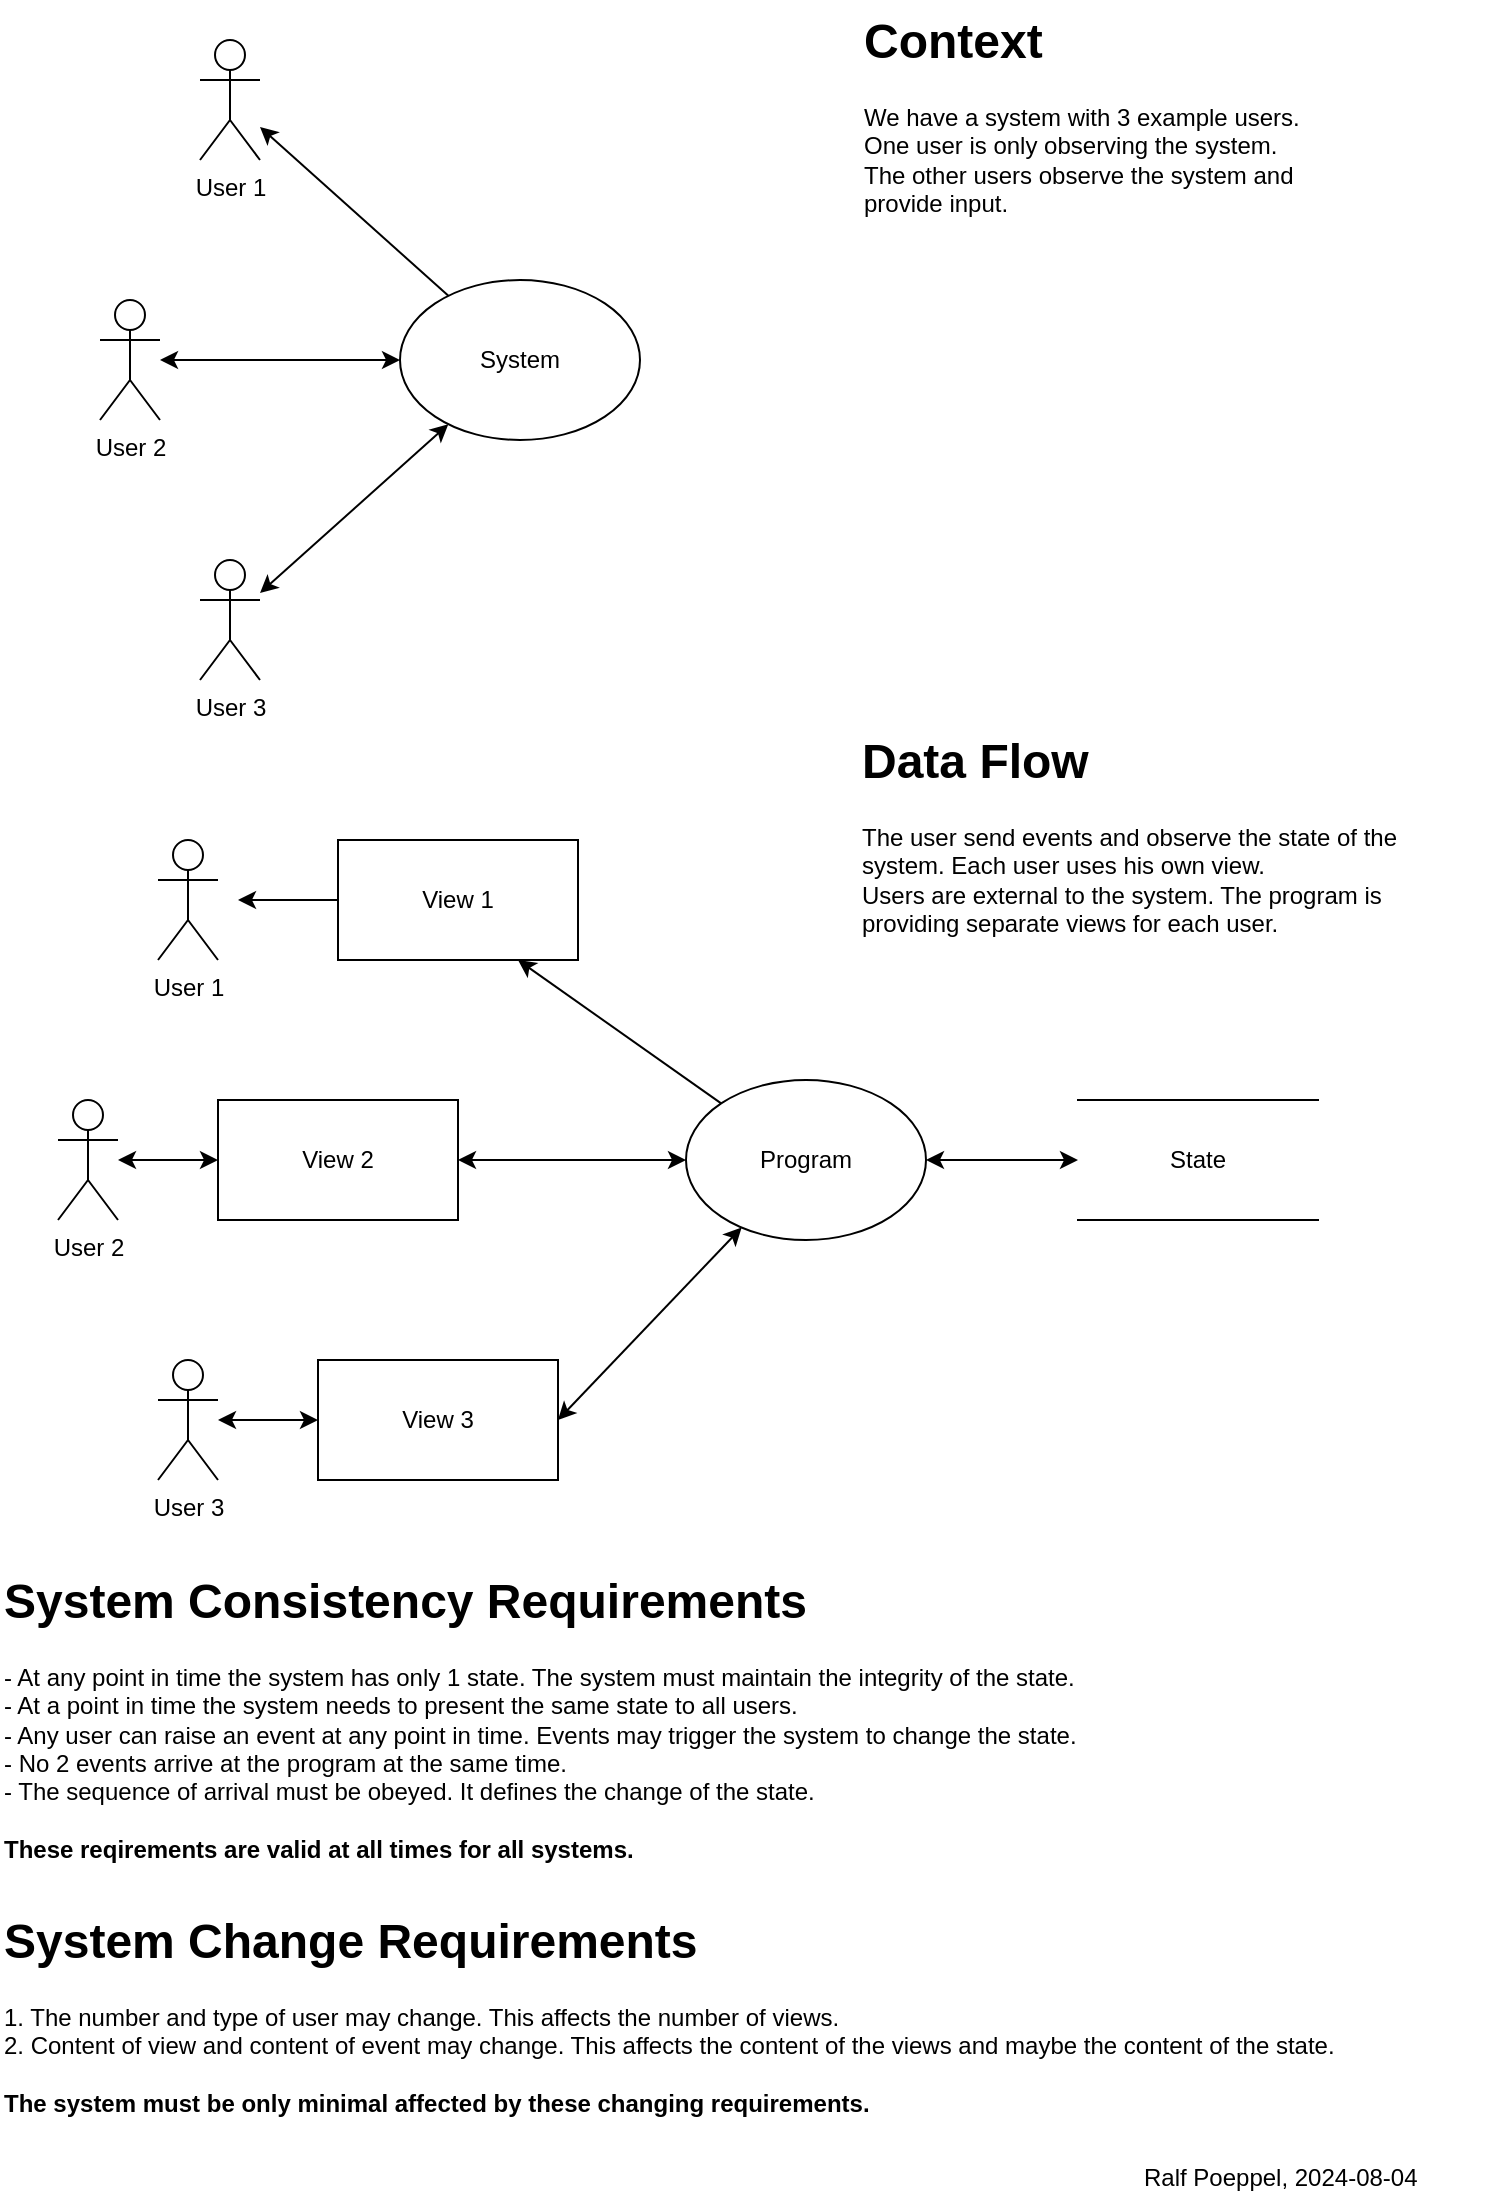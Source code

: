 <mxfile version="24.7.5">
  <diagram name="Seite-1" id="hGujrEDdPcLF7c3odhgW">
    <mxGraphModel dx="1380" dy="963" grid="1" gridSize="10" guides="1" tooltips="1" connect="1" arrows="1" fold="1" page="1" pageScale="1" pageWidth="827" pageHeight="1169" math="0" shadow="0">
      <root>
        <mxCell id="0" />
        <mxCell id="1" parent="0" />
        <mxCell id="0Zdsd0JjH8zJ_Ib5YjdM-1" value="User 1" style="shape=umlActor;verticalLabelPosition=bottom;verticalAlign=top;html=1;outlineConnect=0;" vertex="1" parent="1">
          <mxGeometry x="150" y="60" width="30" height="60" as="geometry" />
        </mxCell>
        <mxCell id="0Zdsd0JjH8zJ_Ib5YjdM-4" value="User 2" style="shape=umlActor;verticalLabelPosition=bottom;verticalAlign=top;html=1;outlineConnect=0;" vertex="1" parent="1">
          <mxGeometry x="100" y="190" width="30" height="60" as="geometry" />
        </mxCell>
        <mxCell id="0Zdsd0JjH8zJ_Ib5YjdM-8" value="User 3" style="shape=umlActor;verticalLabelPosition=bottom;verticalAlign=top;html=1;outlineConnect=0;" vertex="1" parent="1">
          <mxGeometry x="150" y="320" width="30" height="60" as="geometry" />
        </mxCell>
        <mxCell id="0Zdsd0JjH8zJ_Ib5YjdM-9" value="System" style="ellipse;whiteSpace=wrap;html=1;" vertex="1" parent="1">
          <mxGeometry x="250" y="180" width="120" height="80" as="geometry" />
        </mxCell>
        <mxCell id="0Zdsd0JjH8zJ_Ib5YjdM-11" value="" style="endArrow=classic;startArrow=classic;html=1;rounded=0;" edge="1" parent="1" source="0Zdsd0JjH8zJ_Ib5YjdM-9" target="0Zdsd0JjH8zJ_Ib5YjdM-8">
          <mxGeometry width="50" height="50" relative="1" as="geometry">
            <mxPoint x="330" y="380" as="sourcePoint" />
            <mxPoint x="220" y="400" as="targetPoint" />
          </mxGeometry>
        </mxCell>
        <mxCell id="0Zdsd0JjH8zJ_Ib5YjdM-12" value="" style="endArrow=classic;startArrow=classic;html=1;rounded=0;exitX=0;exitY=0.5;exitDx=0;exitDy=0;" edge="1" parent="1" source="0Zdsd0JjH8zJ_Ib5YjdM-9" target="0Zdsd0JjH8zJ_Ib5YjdM-4">
          <mxGeometry width="50" height="50" relative="1" as="geometry">
            <mxPoint x="330" y="380" as="sourcePoint" />
            <mxPoint x="380" y="330" as="targetPoint" />
          </mxGeometry>
        </mxCell>
        <mxCell id="0Zdsd0JjH8zJ_Ib5YjdM-13" value="&lt;h1 style=&quot;margin-top: 0px;&quot;&gt;Context&lt;/h1&gt;&lt;div&gt;We have a system with 3 example users.&lt;/div&gt;&lt;div&gt;One user is only observing the system.&lt;/div&gt;&lt;div&gt;The other users observe the system and provide input.&lt;/div&gt;" style="text;html=1;whiteSpace=wrap;overflow=hidden;rounded=0;" vertex="1" parent="1">
          <mxGeometry x="480" y="40" width="250" height="120" as="geometry" />
        </mxCell>
        <mxCell id="0Zdsd0JjH8zJ_Ib5YjdM-18" value="" style="endArrow=classic;html=1;rounded=0;" edge="1" parent="1" source="0Zdsd0JjH8zJ_Ib5YjdM-9" target="0Zdsd0JjH8zJ_Ib5YjdM-1">
          <mxGeometry width="50" height="50" relative="1" as="geometry">
            <mxPoint x="220" y="170" as="sourcePoint" />
            <mxPoint x="190" y="100" as="targetPoint" />
          </mxGeometry>
        </mxCell>
        <mxCell id="0Zdsd0JjH8zJ_Ib5YjdM-19" value="&lt;h1 style=&quot;margin-top: 0px;&quot;&gt;Data Flow&lt;/h1&gt;&lt;div&gt;The user send events and observe the state of the system. Each user uses his own view.&lt;/div&gt;&lt;div&gt;Users are external to the system. The program is providing separate views for each user.&lt;/div&gt;" style="text;html=1;whiteSpace=wrap;overflow=hidden;rounded=0;" vertex="1" parent="1">
          <mxGeometry x="479" y="400" width="270" height="120" as="geometry" />
        </mxCell>
        <mxCell id="0Zdsd0JjH8zJ_Ib5YjdM-20" value="User 1" style="shape=umlActor;verticalLabelPosition=bottom;verticalAlign=top;html=1;outlineConnect=0;" vertex="1" parent="1">
          <mxGeometry x="129" y="460" width="30" height="60" as="geometry" />
        </mxCell>
        <mxCell id="0Zdsd0JjH8zJ_Ib5YjdM-21" value="User 2" style="shape=umlActor;verticalLabelPosition=bottom;verticalAlign=top;html=1;outlineConnect=0;" vertex="1" parent="1">
          <mxGeometry x="79" y="590" width="30" height="60" as="geometry" />
        </mxCell>
        <mxCell id="0Zdsd0JjH8zJ_Ib5YjdM-22" value="User 3" style="shape=umlActor;verticalLabelPosition=bottom;verticalAlign=top;html=1;outlineConnect=0;" vertex="1" parent="1">
          <mxGeometry x="129" y="720" width="30" height="60" as="geometry" />
        </mxCell>
        <mxCell id="0Zdsd0JjH8zJ_Ib5YjdM-23" value="Program" style="ellipse;whiteSpace=wrap;html=1;" vertex="1" parent="1">
          <mxGeometry x="393" y="580" width="120" height="80" as="geometry" />
        </mxCell>
        <mxCell id="0Zdsd0JjH8zJ_Ib5YjdM-27" value="View 1" style="rounded=0;whiteSpace=wrap;html=1;" vertex="1" parent="1">
          <mxGeometry x="219" y="460" width="120" height="60" as="geometry" />
        </mxCell>
        <mxCell id="0Zdsd0JjH8zJ_Ib5YjdM-29" value="View 2" style="rounded=0;whiteSpace=wrap;html=1;" vertex="1" parent="1">
          <mxGeometry x="159" y="590" width="120" height="60" as="geometry" />
        </mxCell>
        <mxCell id="0Zdsd0JjH8zJ_Ib5YjdM-30" value="View 3" style="rounded=0;whiteSpace=wrap;html=1;" vertex="1" parent="1">
          <mxGeometry x="209" y="720" width="120" height="60" as="geometry" />
        </mxCell>
        <mxCell id="0Zdsd0JjH8zJ_Ib5YjdM-31" value="" style="endArrow=classic;html=1;rounded=0;entryX=0.75;entryY=1;entryDx=0;entryDy=0;exitX=0;exitY=0;exitDx=0;exitDy=0;" edge="1" parent="1" source="0Zdsd0JjH8zJ_Ib5YjdM-23" target="0Zdsd0JjH8zJ_Ib5YjdM-27">
          <mxGeometry width="50" height="50" relative="1" as="geometry">
            <mxPoint x="279" y="740" as="sourcePoint" />
            <mxPoint x="329" y="690" as="targetPoint" />
          </mxGeometry>
        </mxCell>
        <mxCell id="0Zdsd0JjH8zJ_Ib5YjdM-32" value="" style="endArrow=classic;html=1;rounded=0;exitX=0;exitY=0.5;exitDx=0;exitDy=0;" edge="1" parent="1" source="0Zdsd0JjH8zJ_Ib5YjdM-27">
          <mxGeometry width="50" height="50" relative="1" as="geometry">
            <mxPoint x="279" y="740" as="sourcePoint" />
            <mxPoint x="169" y="490" as="targetPoint" />
          </mxGeometry>
        </mxCell>
        <mxCell id="0Zdsd0JjH8zJ_Ib5YjdM-33" value="" style="endArrow=classic;startArrow=classic;html=1;rounded=0;entryX=0;entryY=0.5;entryDx=0;entryDy=0;exitX=1;exitY=0.5;exitDx=0;exitDy=0;" edge="1" parent="1" source="0Zdsd0JjH8zJ_Ib5YjdM-29" target="0Zdsd0JjH8zJ_Ib5YjdM-23">
          <mxGeometry width="50" height="50" relative="1" as="geometry">
            <mxPoint x="279" y="740" as="sourcePoint" />
            <mxPoint x="329" y="690" as="targetPoint" />
          </mxGeometry>
        </mxCell>
        <mxCell id="0Zdsd0JjH8zJ_Ib5YjdM-34" value="" style="endArrow=classic;startArrow=classic;html=1;rounded=0;" edge="1" parent="1" source="0Zdsd0JjH8zJ_Ib5YjdM-21" target="0Zdsd0JjH8zJ_Ib5YjdM-29">
          <mxGeometry width="50" height="50" relative="1" as="geometry">
            <mxPoint x="279" y="740" as="sourcePoint" />
            <mxPoint x="329" y="690" as="targetPoint" />
          </mxGeometry>
        </mxCell>
        <mxCell id="0Zdsd0JjH8zJ_Ib5YjdM-35" value="" style="endArrow=classic;startArrow=classic;html=1;rounded=0;entryX=0;entryY=0.5;entryDx=0;entryDy=0;" edge="1" parent="1" source="0Zdsd0JjH8zJ_Ib5YjdM-22" target="0Zdsd0JjH8zJ_Ib5YjdM-30">
          <mxGeometry width="50" height="50" relative="1" as="geometry">
            <mxPoint x="279" y="740" as="sourcePoint" />
            <mxPoint x="329" y="690" as="targetPoint" />
          </mxGeometry>
        </mxCell>
        <mxCell id="0Zdsd0JjH8zJ_Ib5YjdM-36" value="" style="endArrow=classic;startArrow=classic;html=1;rounded=0;exitX=1;exitY=0.5;exitDx=0;exitDy=0;" edge="1" parent="1" source="0Zdsd0JjH8zJ_Ib5YjdM-30" target="0Zdsd0JjH8zJ_Ib5YjdM-23">
          <mxGeometry width="50" height="50" relative="1" as="geometry">
            <mxPoint x="279" y="740" as="sourcePoint" />
            <mxPoint x="329" y="690" as="targetPoint" />
          </mxGeometry>
        </mxCell>
        <mxCell id="0Zdsd0JjH8zJ_Ib5YjdM-37" value="State" style="shape=partialRectangle;whiteSpace=wrap;html=1;left=0;right=0;fillColor=none;" vertex="1" parent="1">
          <mxGeometry x="589" y="590" width="120" height="60" as="geometry" />
        </mxCell>
        <mxCell id="0Zdsd0JjH8zJ_Ib5YjdM-38" value="" style="endArrow=classic;startArrow=classic;html=1;rounded=0;entryX=0;entryY=0.5;entryDx=0;entryDy=0;exitX=1;exitY=0.5;exitDx=0;exitDy=0;" edge="1" parent="1" source="0Zdsd0JjH8zJ_Ib5YjdM-23" target="0Zdsd0JjH8zJ_Ib5YjdM-37">
          <mxGeometry width="50" height="50" relative="1" as="geometry">
            <mxPoint x="539" y="610" as="sourcePoint" />
            <mxPoint x="419" y="810" as="targetPoint" />
          </mxGeometry>
        </mxCell>
        <mxCell id="0Zdsd0JjH8zJ_Ib5YjdM-39" value="&lt;h1 style=&quot;margin-top: 0px;&quot;&gt;System Consistency Requirements&lt;/h1&gt;&lt;div&gt;- At any point in time the system has only 1 state. The system must maintain the integrity of the state.&amp;nbsp;&lt;/div&gt;&lt;div&gt;- At a point in time the system needs to present the same state to all users.&lt;/div&gt;&lt;div&gt;- Any user can raise an event at any point in time. Events may trigger the system to change the state.&lt;/div&gt;&lt;div&gt;- No 2 events arrive at the program at the same time.&amp;nbsp;&lt;/div&gt;&lt;div&gt;- The sequence of arrival must be obeyed. It defines the change of the state.&lt;/div&gt;&lt;div&gt;&lt;br&gt;&lt;/div&gt;&lt;div&gt;&lt;b&gt;These reqirements are valid&lt;/b&gt;&lt;b style=&quot;background-color: initial;&quot;&gt;&amp;nbsp;at all times for all systems.&lt;/b&gt;&lt;/div&gt;" style="text;html=1;whiteSpace=wrap;overflow=hidden;rounded=0;" vertex="1" parent="1">
          <mxGeometry x="50" y="820" width="615" height="150" as="geometry" />
        </mxCell>
        <mxCell id="0Zdsd0JjH8zJ_Ib5YjdM-40" value="&lt;h1 style=&quot;margin-top: 0px;&quot;&gt;System Change Requirements&lt;/h1&gt;&lt;div&gt;1. The number and type of user may change. This affects the number of views.&lt;/div&gt;&lt;div&gt;2. Content of view and content of event may change. This affects the content of the views and maybe the content of the state.&lt;/div&gt;&lt;div&gt;&lt;br&gt;&lt;/div&gt;&lt;div&gt;&lt;b&gt;The system must be only minimal affected by these changing requirements.&lt;/b&gt;&lt;/div&gt;" style="text;html=1;whiteSpace=wrap;overflow=hidden;rounded=0;" vertex="1" parent="1">
          <mxGeometry x="50" y="990" width="690" height="110" as="geometry" />
        </mxCell>
        <mxCell id="0Zdsd0JjH8zJ_Ib5YjdM-41" value="&lt;h1 style=&quot;margin-top: 0px;&quot;&gt;&lt;br&gt;&lt;/h1&gt;&lt;div&gt;Ralf Poeppel, 2024-08-04&lt;/div&gt;" style="text;html=1;whiteSpace=wrap;overflow=hidden;rounded=0;" vertex="1" parent="1">
          <mxGeometry x="620" y="1070" width="180" height="70" as="geometry" />
        </mxCell>
      </root>
    </mxGraphModel>
  </diagram>
</mxfile>
